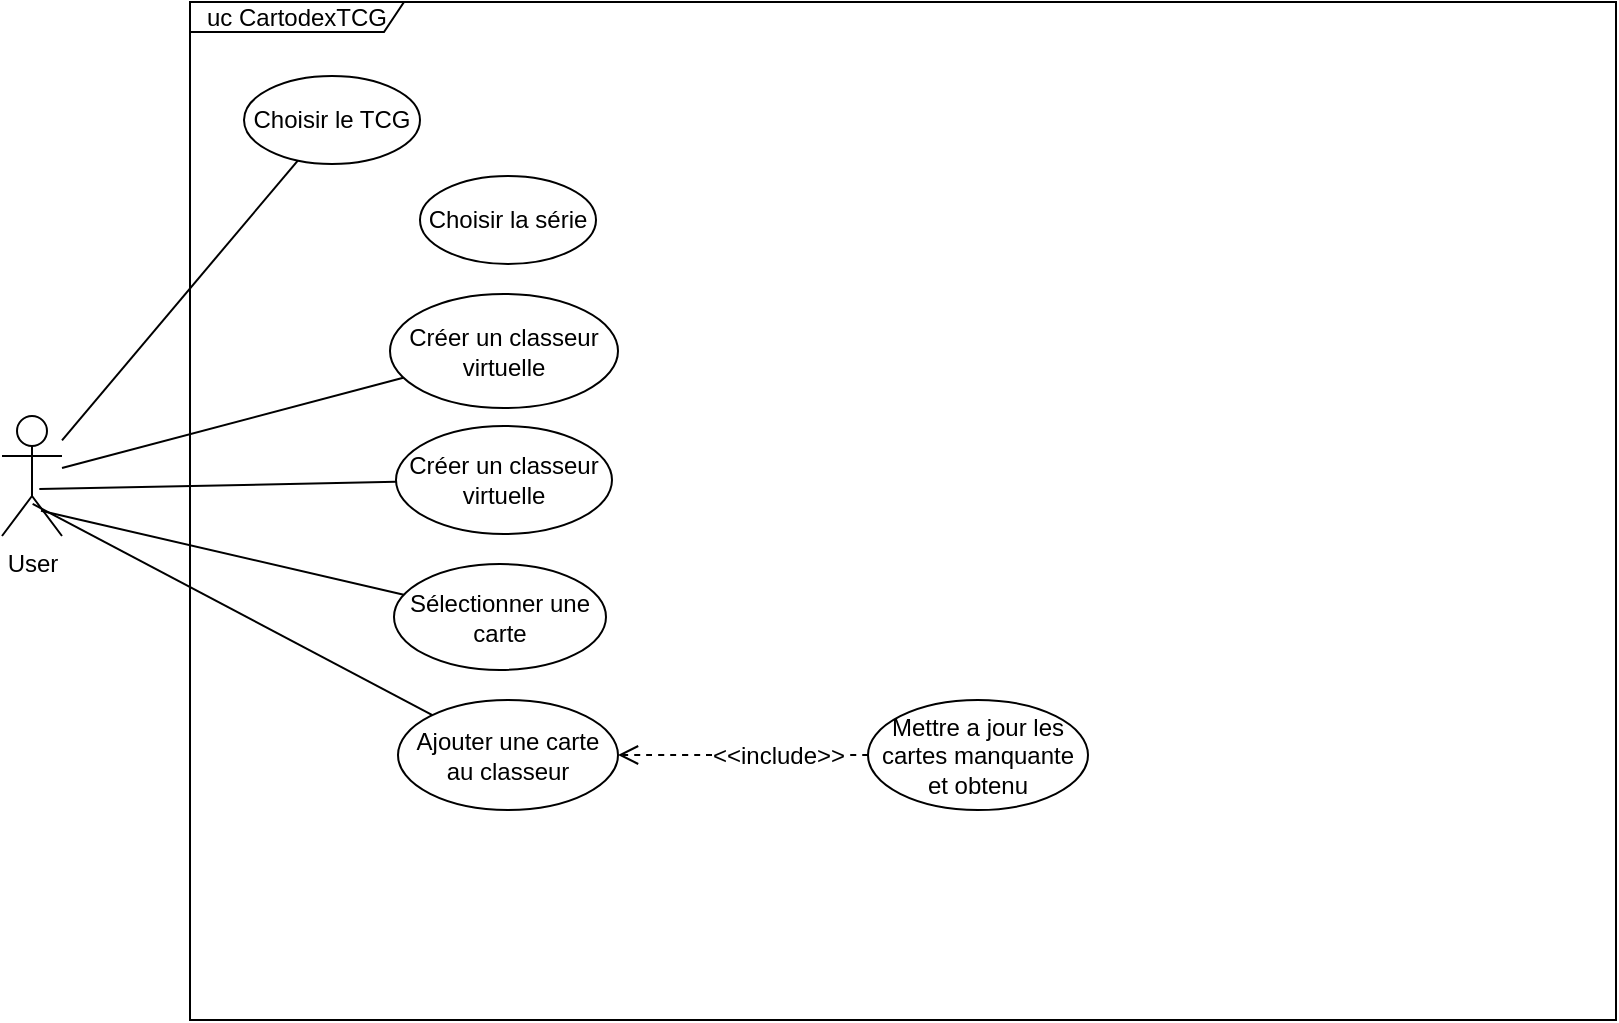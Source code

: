 <mxfile version="25.0.3">
  <diagram name="Page-1" id="K8DmAfVVys3FTuZRNBVd">
    <mxGraphModel dx="1595" dy="663" grid="0" gridSize="10" guides="1" tooltips="1" connect="1" arrows="1" fold="1" page="0" pageScale="1" pageWidth="827" pageHeight="1169" math="0" shadow="0">
      <root>
        <mxCell id="0" />
        <mxCell id="1" parent="0" />
        <mxCell id="SjhJ4Wz7nsTAdoAOadyB-1" value="uc CartodexTCG" style="shape=umlFrame;whiteSpace=wrap;html=1;pointerEvents=0;recursiveResize=0;container=1;collapsible=0;width=107;height=15;" vertex="1" parent="1">
          <mxGeometry x="-178" y="231" width="713" height="509" as="geometry" />
        </mxCell>
        <mxCell id="SjhJ4Wz7nsTAdoAOadyB-3" value="Choisir le TCG" style="ellipse;whiteSpace=wrap;html=1;" vertex="1" parent="SjhJ4Wz7nsTAdoAOadyB-1">
          <mxGeometry x="27" y="37" width="88" height="44" as="geometry" />
        </mxCell>
        <mxCell id="SjhJ4Wz7nsTAdoAOadyB-4" value="Choisir la série" style="ellipse;whiteSpace=wrap;html=1;" vertex="1" parent="SjhJ4Wz7nsTAdoAOadyB-1">
          <mxGeometry x="115" y="87" width="88" height="44" as="geometry" />
        </mxCell>
        <mxCell id="SjhJ4Wz7nsTAdoAOadyB-5" value="Créer un classeur virtuelle" style="ellipse;whiteSpace=wrap;html=1;" vertex="1" parent="SjhJ4Wz7nsTAdoAOadyB-1">
          <mxGeometry x="100" y="146" width="114" height="57" as="geometry" />
        </mxCell>
        <mxCell id="SjhJ4Wz7nsTAdoAOadyB-6" value="Créer un classeur virtuelle" style="ellipse;whiteSpace=wrap;html=1;" vertex="1" parent="SjhJ4Wz7nsTAdoAOadyB-1">
          <mxGeometry x="103" y="212" width="108" height="54" as="geometry" />
        </mxCell>
        <mxCell id="SjhJ4Wz7nsTAdoAOadyB-7" value="Sélectionner une carte" style="ellipse;whiteSpace=wrap;html=1;" vertex="1" parent="SjhJ4Wz7nsTAdoAOadyB-1">
          <mxGeometry x="102" y="281" width="106" height="53" as="geometry" />
        </mxCell>
        <mxCell id="SjhJ4Wz7nsTAdoAOadyB-10" style="edgeStyle=none;curved=1;rounded=0;orthogonalLoop=1;jettySize=auto;html=1;fontSize=12;startSize=8;endSize=8;dashed=1;entryX=1;entryY=0.5;entryDx=0;entryDy=0;endArrow=open;endFill=0;" edge="1" parent="SjhJ4Wz7nsTAdoAOadyB-1" source="SjhJ4Wz7nsTAdoAOadyB-9" target="SjhJ4Wz7nsTAdoAOadyB-8">
          <mxGeometry relative="1" as="geometry">
            <mxPoint x="205" y="377" as="targetPoint" />
          </mxGeometry>
        </mxCell>
        <mxCell id="SjhJ4Wz7nsTAdoAOadyB-16" value="&amp;lt;&amp;lt;include&amp;gt;&amp;gt;" style="edgeLabel;html=1;align=center;verticalAlign=middle;resizable=0;points=[];fontSize=12;" vertex="1" connectable="0" parent="SjhJ4Wz7nsTAdoAOadyB-10">
          <mxGeometry x="-0.276" relative="1" as="geometry">
            <mxPoint as="offset" />
          </mxGeometry>
        </mxCell>
        <mxCell id="SjhJ4Wz7nsTAdoAOadyB-8" value="Ajouter une carte au classeur" style="ellipse;whiteSpace=wrap;html=1;" vertex="1" parent="SjhJ4Wz7nsTAdoAOadyB-1">
          <mxGeometry x="104" y="349" width="110" height="55" as="geometry" />
        </mxCell>
        <mxCell id="SjhJ4Wz7nsTAdoAOadyB-9" value="Mettre a jour les cartes manquante et obtenu" style="ellipse;whiteSpace=wrap;html=1;" vertex="1" parent="SjhJ4Wz7nsTAdoAOadyB-1">
          <mxGeometry x="339" y="349" width="110" height="55" as="geometry" />
        </mxCell>
        <mxCell id="SjhJ4Wz7nsTAdoAOadyB-11" style="edgeStyle=none;curved=1;rounded=0;orthogonalLoop=1;jettySize=auto;html=1;fontSize=12;startSize=8;endSize=8;endArrow=none;endFill=0;" edge="1" parent="1" source="SjhJ4Wz7nsTAdoAOadyB-2" target="SjhJ4Wz7nsTAdoAOadyB-3">
          <mxGeometry relative="1" as="geometry" />
        </mxCell>
        <mxCell id="SjhJ4Wz7nsTAdoAOadyB-2" value="User" style="shape=umlActor;verticalLabelPosition=bottom;verticalAlign=top;html=1;" vertex="1" parent="1">
          <mxGeometry x="-272" y="438" width="30" height="60" as="geometry" />
        </mxCell>
        <mxCell id="SjhJ4Wz7nsTAdoAOadyB-12" style="edgeStyle=none;curved=1;rounded=0;orthogonalLoop=1;jettySize=auto;html=1;fontSize=12;startSize=8;endSize=8;endArrow=none;endFill=0;" edge="1" parent="1" source="SjhJ4Wz7nsTAdoAOadyB-2" target="SjhJ4Wz7nsTAdoAOadyB-5">
          <mxGeometry relative="1" as="geometry">
            <mxPoint x="-390" y="727" as="sourcePoint" />
            <mxPoint x="-272" y="587" as="targetPoint" />
          </mxGeometry>
        </mxCell>
        <mxCell id="SjhJ4Wz7nsTAdoAOadyB-13" style="edgeStyle=none;curved=1;rounded=0;orthogonalLoop=1;jettySize=auto;html=1;fontSize=12;startSize=8;endSize=8;endArrow=none;endFill=0;exitX=0.622;exitY=0.608;exitDx=0;exitDy=0;exitPerimeter=0;" edge="1" parent="1" source="SjhJ4Wz7nsTAdoAOadyB-2" target="SjhJ4Wz7nsTAdoAOadyB-6">
          <mxGeometry relative="1" as="geometry">
            <mxPoint x="-409" y="667" as="sourcePoint" />
            <mxPoint x="-238" y="622" as="targetPoint" />
          </mxGeometry>
        </mxCell>
        <mxCell id="SjhJ4Wz7nsTAdoAOadyB-14" style="edgeStyle=none;curved=1;rounded=0;orthogonalLoop=1;jettySize=auto;html=1;fontSize=12;startSize=8;endSize=8;endArrow=none;endFill=0;exitX=0.65;exitY=0.789;exitDx=0;exitDy=0;exitPerimeter=0;" edge="1" parent="1" source="SjhJ4Wz7nsTAdoAOadyB-2" target="SjhJ4Wz7nsTAdoAOadyB-7">
          <mxGeometry relative="1" as="geometry">
            <mxPoint x="-253" y="506" as="sourcePoint" />
            <mxPoint x="-75" y="503" as="targetPoint" />
          </mxGeometry>
        </mxCell>
        <mxCell id="SjhJ4Wz7nsTAdoAOadyB-15" style="edgeStyle=none;curved=1;rounded=0;orthogonalLoop=1;jettySize=auto;html=1;fontSize=12;startSize=8;endSize=8;endArrow=none;endFill=0;exitX=0.511;exitY=0.733;exitDx=0;exitDy=0;exitPerimeter=0;" edge="1" parent="1" source="SjhJ4Wz7nsTAdoAOadyB-2" target="SjhJ4Wz7nsTAdoAOadyB-8">
          <mxGeometry relative="1" as="geometry">
            <mxPoint x="-283" y="613" as="sourcePoint" />
            <mxPoint x="-102" y="655" as="targetPoint" />
          </mxGeometry>
        </mxCell>
      </root>
    </mxGraphModel>
  </diagram>
</mxfile>
